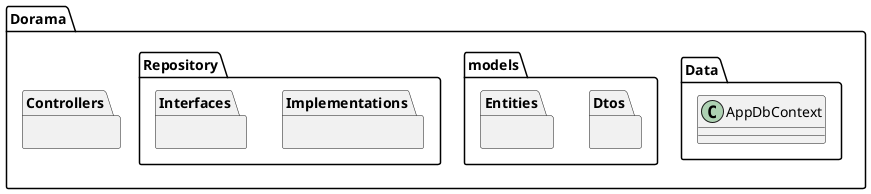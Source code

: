 ﻿@startuml
package Dorama {

        package Controllers {
       
        }
        
        
        package Data {
        class AppDbContext 
        }
        package models {
                package Dtos {
       
}
                package Entities {
        
            }
        

       
       
        }

        package Repository{
        
        package Implementations{
        
        
        }
        package Interfaces{
     
        
        }
        
}
@enduml
